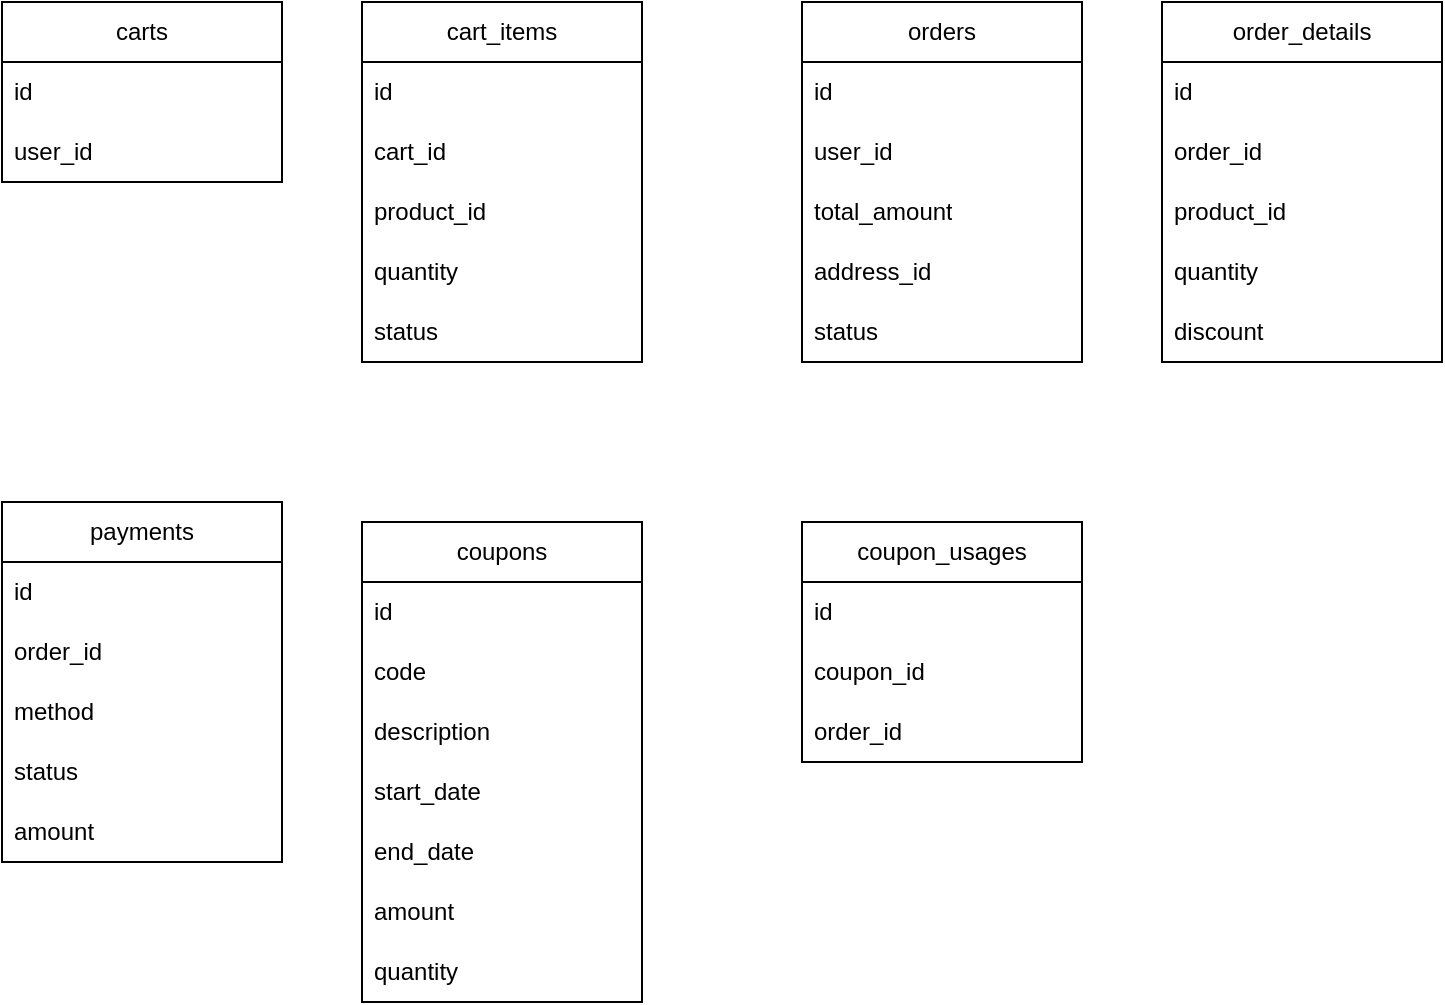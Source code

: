 <mxfile version="22.0.8" type="device">
  <diagram id="TzDt2hVh06JxXJtPaNqA" name="Trang-1">
    <mxGraphModel dx="1434" dy="758" grid="1" gridSize="10" guides="1" tooltips="1" connect="1" arrows="1" fold="1" page="1" pageScale="1" pageWidth="827" pageHeight="1169" math="0" shadow="0">
      <root>
        <mxCell id="0" />
        <mxCell id="1" parent="0" />
        <mxCell id="CuYPax8q773LKsDjxLBG-1" value="carts" style="swimlane;fontStyle=0;childLayout=stackLayout;horizontal=1;startSize=30;horizontalStack=0;resizeParent=1;resizeParentMax=0;resizeLast=0;collapsible=1;marginBottom=0;whiteSpace=wrap;html=1;" vertex="1" parent="1">
          <mxGeometry x="90" y="170" width="140" height="90" as="geometry" />
        </mxCell>
        <mxCell id="CuYPax8q773LKsDjxLBG-2" value="id" style="text;strokeColor=none;fillColor=none;align=left;verticalAlign=middle;spacingLeft=4;spacingRight=4;overflow=hidden;points=[[0,0.5],[1,0.5]];portConstraint=eastwest;rotatable=0;whiteSpace=wrap;html=1;" vertex="1" parent="CuYPax8q773LKsDjxLBG-1">
          <mxGeometry y="30" width="140" height="30" as="geometry" />
        </mxCell>
        <mxCell id="CuYPax8q773LKsDjxLBG-3" value="user_id&lt;span style=&quot;white-space: pre;&quot;&gt;&#x9;&lt;/span&gt;" style="text;strokeColor=none;fillColor=none;align=left;verticalAlign=middle;spacingLeft=4;spacingRight=4;overflow=hidden;points=[[0,0.5],[1,0.5]];portConstraint=eastwest;rotatable=0;whiteSpace=wrap;html=1;" vertex="1" parent="CuYPax8q773LKsDjxLBG-1">
          <mxGeometry y="60" width="140" height="30" as="geometry" />
        </mxCell>
        <mxCell id="CuYPax8q773LKsDjxLBG-5" value="cart_items" style="swimlane;fontStyle=0;childLayout=stackLayout;horizontal=1;startSize=30;horizontalStack=0;resizeParent=1;resizeParentMax=0;resizeLast=0;collapsible=1;marginBottom=0;whiteSpace=wrap;html=1;" vertex="1" parent="1">
          <mxGeometry x="270" y="170" width="140" height="180" as="geometry" />
        </mxCell>
        <mxCell id="CuYPax8q773LKsDjxLBG-6" value="id" style="text;strokeColor=none;fillColor=none;align=left;verticalAlign=middle;spacingLeft=4;spacingRight=4;overflow=hidden;points=[[0,0.5],[1,0.5]];portConstraint=eastwest;rotatable=0;whiteSpace=wrap;html=1;" vertex="1" parent="CuYPax8q773LKsDjxLBG-5">
          <mxGeometry y="30" width="140" height="30" as="geometry" />
        </mxCell>
        <mxCell id="CuYPax8q773LKsDjxLBG-7" value="cart_id" style="text;strokeColor=none;fillColor=none;align=left;verticalAlign=middle;spacingLeft=4;spacingRight=4;overflow=hidden;points=[[0,0.5],[1,0.5]];portConstraint=eastwest;rotatable=0;whiteSpace=wrap;html=1;" vertex="1" parent="CuYPax8q773LKsDjxLBG-5">
          <mxGeometry y="60" width="140" height="30" as="geometry" />
        </mxCell>
        <mxCell id="CuYPax8q773LKsDjxLBG-8" value="product_id" style="text;strokeColor=none;fillColor=none;align=left;verticalAlign=middle;spacingLeft=4;spacingRight=4;overflow=hidden;points=[[0,0.5],[1,0.5]];portConstraint=eastwest;rotatable=0;whiteSpace=wrap;html=1;" vertex="1" parent="CuYPax8q773LKsDjxLBG-5">
          <mxGeometry y="90" width="140" height="30" as="geometry" />
        </mxCell>
        <mxCell id="CuYPax8q773LKsDjxLBG-9" value="quantity" style="text;strokeColor=none;fillColor=none;align=left;verticalAlign=middle;spacingLeft=4;spacingRight=4;overflow=hidden;points=[[0,0.5],[1,0.5]];portConstraint=eastwest;rotatable=0;whiteSpace=wrap;html=1;" vertex="1" parent="CuYPax8q773LKsDjxLBG-5">
          <mxGeometry y="120" width="140" height="30" as="geometry" />
        </mxCell>
        <mxCell id="CuYPax8q773LKsDjxLBG-10" value="status" style="text;strokeColor=none;fillColor=none;align=left;verticalAlign=middle;spacingLeft=4;spacingRight=4;overflow=hidden;points=[[0,0.5],[1,0.5]];portConstraint=eastwest;rotatable=0;whiteSpace=wrap;html=1;" vertex="1" parent="CuYPax8q773LKsDjxLBG-5">
          <mxGeometry y="150" width="140" height="30" as="geometry" />
        </mxCell>
        <mxCell id="CuYPax8q773LKsDjxLBG-11" value="orders" style="swimlane;fontStyle=0;childLayout=stackLayout;horizontal=1;startSize=30;horizontalStack=0;resizeParent=1;resizeParentMax=0;resizeLast=0;collapsible=1;marginBottom=0;whiteSpace=wrap;html=1;" vertex="1" parent="1">
          <mxGeometry x="490" y="170" width="140" height="180" as="geometry" />
        </mxCell>
        <mxCell id="CuYPax8q773LKsDjxLBG-12" value="id&lt;span style=&quot;white-space: pre;&quot;&gt;&#x9;&lt;/span&gt;" style="text;strokeColor=none;fillColor=none;align=left;verticalAlign=middle;spacingLeft=4;spacingRight=4;overflow=hidden;points=[[0,0.5],[1,0.5]];portConstraint=eastwest;rotatable=0;whiteSpace=wrap;html=1;" vertex="1" parent="CuYPax8q773LKsDjxLBG-11">
          <mxGeometry y="30" width="140" height="30" as="geometry" />
        </mxCell>
        <mxCell id="CuYPax8q773LKsDjxLBG-13" value="user_id" style="text;strokeColor=none;fillColor=none;align=left;verticalAlign=middle;spacingLeft=4;spacingRight=4;overflow=hidden;points=[[0,0.5],[1,0.5]];portConstraint=eastwest;rotatable=0;whiteSpace=wrap;html=1;" vertex="1" parent="CuYPax8q773LKsDjxLBG-11">
          <mxGeometry y="60" width="140" height="30" as="geometry" />
        </mxCell>
        <mxCell id="CuYPax8q773LKsDjxLBG-14" value="total_amount" style="text;strokeColor=none;fillColor=none;align=left;verticalAlign=middle;spacingLeft=4;spacingRight=4;overflow=hidden;points=[[0,0.5],[1,0.5]];portConstraint=eastwest;rotatable=0;whiteSpace=wrap;html=1;" vertex="1" parent="CuYPax8q773LKsDjxLBG-11">
          <mxGeometry y="90" width="140" height="30" as="geometry" />
        </mxCell>
        <mxCell id="CuYPax8q773LKsDjxLBG-15" value="address_id" style="text;strokeColor=none;fillColor=none;align=left;verticalAlign=middle;spacingLeft=4;spacingRight=4;overflow=hidden;points=[[0,0.5],[1,0.5]];portConstraint=eastwest;rotatable=0;whiteSpace=wrap;html=1;" vertex="1" parent="CuYPax8q773LKsDjxLBG-11">
          <mxGeometry y="120" width="140" height="30" as="geometry" />
        </mxCell>
        <mxCell id="CuYPax8q773LKsDjxLBG-16" value="status" style="text;strokeColor=none;fillColor=none;align=left;verticalAlign=middle;spacingLeft=4;spacingRight=4;overflow=hidden;points=[[0,0.5],[1,0.5]];portConstraint=eastwest;rotatable=0;whiteSpace=wrap;html=1;" vertex="1" parent="CuYPax8q773LKsDjxLBG-11">
          <mxGeometry y="150" width="140" height="30" as="geometry" />
        </mxCell>
        <mxCell id="CuYPax8q773LKsDjxLBG-17" value="order_details" style="swimlane;fontStyle=0;childLayout=stackLayout;horizontal=1;startSize=30;horizontalStack=0;resizeParent=1;resizeParentMax=0;resizeLast=0;collapsible=1;marginBottom=0;whiteSpace=wrap;html=1;" vertex="1" parent="1">
          <mxGeometry x="670" y="170" width="140" height="180" as="geometry" />
        </mxCell>
        <mxCell id="CuYPax8q773LKsDjxLBG-18" value="id" style="text;strokeColor=none;fillColor=none;align=left;verticalAlign=middle;spacingLeft=4;spacingRight=4;overflow=hidden;points=[[0,0.5],[1,0.5]];portConstraint=eastwest;rotatable=0;whiteSpace=wrap;html=1;" vertex="1" parent="CuYPax8q773LKsDjxLBG-17">
          <mxGeometry y="30" width="140" height="30" as="geometry" />
        </mxCell>
        <mxCell id="CuYPax8q773LKsDjxLBG-19" value="order_id" style="text;strokeColor=none;fillColor=none;align=left;verticalAlign=middle;spacingLeft=4;spacingRight=4;overflow=hidden;points=[[0,0.5],[1,0.5]];portConstraint=eastwest;rotatable=0;whiteSpace=wrap;html=1;" vertex="1" parent="CuYPax8q773LKsDjxLBG-17">
          <mxGeometry y="60" width="140" height="30" as="geometry" />
        </mxCell>
        <mxCell id="CuYPax8q773LKsDjxLBG-20" value="product_id" style="text;strokeColor=none;fillColor=none;align=left;verticalAlign=middle;spacingLeft=4;spacingRight=4;overflow=hidden;points=[[0,0.5],[1,0.5]];portConstraint=eastwest;rotatable=0;whiteSpace=wrap;html=1;" vertex="1" parent="CuYPax8q773LKsDjxLBG-17">
          <mxGeometry y="90" width="140" height="30" as="geometry" />
        </mxCell>
        <mxCell id="CuYPax8q773LKsDjxLBG-21" value="quantity" style="text;strokeColor=none;fillColor=none;align=left;verticalAlign=middle;spacingLeft=4;spacingRight=4;overflow=hidden;points=[[0,0.5],[1,0.5]];portConstraint=eastwest;rotatable=0;whiteSpace=wrap;html=1;" vertex="1" parent="CuYPax8q773LKsDjxLBG-17">
          <mxGeometry y="120" width="140" height="30" as="geometry" />
        </mxCell>
        <mxCell id="CuYPax8q773LKsDjxLBG-22" value="discount" style="text;strokeColor=none;fillColor=none;align=left;verticalAlign=middle;spacingLeft=4;spacingRight=4;overflow=hidden;points=[[0,0.5],[1,0.5]];portConstraint=eastwest;rotatable=0;whiteSpace=wrap;html=1;" vertex="1" parent="CuYPax8q773LKsDjxLBG-17">
          <mxGeometry y="150" width="140" height="30" as="geometry" />
        </mxCell>
        <mxCell id="CuYPax8q773LKsDjxLBG-23" value="payments" style="swimlane;fontStyle=0;childLayout=stackLayout;horizontal=1;startSize=30;horizontalStack=0;resizeParent=1;resizeParentMax=0;resizeLast=0;collapsible=1;marginBottom=0;whiteSpace=wrap;html=1;" vertex="1" parent="1">
          <mxGeometry x="90" y="420" width="140" height="180" as="geometry" />
        </mxCell>
        <mxCell id="CuYPax8q773LKsDjxLBG-24" value="id" style="text;strokeColor=none;fillColor=none;align=left;verticalAlign=middle;spacingLeft=4;spacingRight=4;overflow=hidden;points=[[0,0.5],[1,0.5]];portConstraint=eastwest;rotatable=0;whiteSpace=wrap;html=1;" vertex="1" parent="CuYPax8q773LKsDjxLBG-23">
          <mxGeometry y="30" width="140" height="30" as="geometry" />
        </mxCell>
        <mxCell id="CuYPax8q773LKsDjxLBG-25" value="order_id" style="text;strokeColor=none;fillColor=none;align=left;verticalAlign=middle;spacingLeft=4;spacingRight=4;overflow=hidden;points=[[0,0.5],[1,0.5]];portConstraint=eastwest;rotatable=0;whiteSpace=wrap;html=1;" vertex="1" parent="CuYPax8q773LKsDjxLBG-23">
          <mxGeometry y="60" width="140" height="30" as="geometry" />
        </mxCell>
        <mxCell id="CuYPax8q773LKsDjxLBG-26" value="method" style="text;strokeColor=none;fillColor=none;align=left;verticalAlign=middle;spacingLeft=4;spacingRight=4;overflow=hidden;points=[[0,0.5],[1,0.5]];portConstraint=eastwest;rotatable=0;whiteSpace=wrap;html=1;" vertex="1" parent="CuYPax8q773LKsDjxLBG-23">
          <mxGeometry y="90" width="140" height="30" as="geometry" />
        </mxCell>
        <mxCell id="CuYPax8q773LKsDjxLBG-27" value="status" style="text;strokeColor=none;fillColor=none;align=left;verticalAlign=middle;spacingLeft=4;spacingRight=4;overflow=hidden;points=[[0,0.5],[1,0.5]];portConstraint=eastwest;rotatable=0;whiteSpace=wrap;html=1;" vertex="1" parent="CuYPax8q773LKsDjxLBG-23">
          <mxGeometry y="120" width="140" height="30" as="geometry" />
        </mxCell>
        <mxCell id="CuYPax8q773LKsDjxLBG-28" value="amount" style="text;strokeColor=none;fillColor=none;align=left;verticalAlign=middle;spacingLeft=4;spacingRight=4;overflow=hidden;points=[[0,0.5],[1,0.5]];portConstraint=eastwest;rotatable=0;whiteSpace=wrap;html=1;" vertex="1" parent="CuYPax8q773LKsDjxLBG-23">
          <mxGeometry y="150" width="140" height="30" as="geometry" />
        </mxCell>
        <mxCell id="CuYPax8q773LKsDjxLBG-29" value="coupons" style="swimlane;fontStyle=0;childLayout=stackLayout;horizontal=1;startSize=30;horizontalStack=0;resizeParent=1;resizeParentMax=0;resizeLast=0;collapsible=1;marginBottom=0;whiteSpace=wrap;html=1;" vertex="1" parent="1">
          <mxGeometry x="270" y="430" width="140" height="240" as="geometry" />
        </mxCell>
        <mxCell id="CuYPax8q773LKsDjxLBG-30" value="id" style="text;strokeColor=none;fillColor=none;align=left;verticalAlign=middle;spacingLeft=4;spacingRight=4;overflow=hidden;points=[[0,0.5],[1,0.5]];portConstraint=eastwest;rotatable=0;whiteSpace=wrap;html=1;" vertex="1" parent="CuYPax8q773LKsDjxLBG-29">
          <mxGeometry y="30" width="140" height="30" as="geometry" />
        </mxCell>
        <mxCell id="CuYPax8q773LKsDjxLBG-31" value="code" style="text;strokeColor=none;fillColor=none;align=left;verticalAlign=middle;spacingLeft=4;spacingRight=4;overflow=hidden;points=[[0,0.5],[1,0.5]];portConstraint=eastwest;rotatable=0;whiteSpace=wrap;html=1;" vertex="1" parent="CuYPax8q773LKsDjxLBG-29">
          <mxGeometry y="60" width="140" height="30" as="geometry" />
        </mxCell>
        <mxCell id="CuYPax8q773LKsDjxLBG-40" value="description" style="text;strokeColor=none;fillColor=none;align=left;verticalAlign=middle;spacingLeft=4;spacingRight=4;overflow=hidden;points=[[0,0.5],[1,0.5]];portConstraint=eastwest;rotatable=0;whiteSpace=wrap;html=1;" vertex="1" parent="CuYPax8q773LKsDjxLBG-29">
          <mxGeometry y="90" width="140" height="30" as="geometry" />
        </mxCell>
        <mxCell id="CuYPax8q773LKsDjxLBG-32" value="start_date" style="text;strokeColor=none;fillColor=none;align=left;verticalAlign=middle;spacingLeft=4;spacingRight=4;overflow=hidden;points=[[0,0.5],[1,0.5]];portConstraint=eastwest;rotatable=0;whiteSpace=wrap;html=1;" vertex="1" parent="CuYPax8q773LKsDjxLBG-29">
          <mxGeometry y="120" width="140" height="30" as="geometry" />
        </mxCell>
        <mxCell id="CuYPax8q773LKsDjxLBG-33" value="end_date" style="text;strokeColor=none;fillColor=none;align=left;verticalAlign=middle;spacingLeft=4;spacingRight=4;overflow=hidden;points=[[0,0.5],[1,0.5]];portConstraint=eastwest;rotatable=0;whiteSpace=wrap;html=1;" vertex="1" parent="CuYPax8q773LKsDjxLBG-29">
          <mxGeometry y="150" width="140" height="30" as="geometry" />
        </mxCell>
        <mxCell id="CuYPax8q773LKsDjxLBG-34" value="amount" style="text;strokeColor=none;fillColor=none;align=left;verticalAlign=middle;spacingLeft=4;spacingRight=4;overflow=hidden;points=[[0,0.5],[1,0.5]];portConstraint=eastwest;rotatable=0;whiteSpace=wrap;html=1;" vertex="1" parent="CuYPax8q773LKsDjxLBG-29">
          <mxGeometry y="180" width="140" height="30" as="geometry" />
        </mxCell>
        <mxCell id="CuYPax8q773LKsDjxLBG-35" value="quantity" style="text;strokeColor=none;fillColor=none;align=left;verticalAlign=middle;spacingLeft=4;spacingRight=4;overflow=hidden;points=[[0,0.5],[1,0.5]];portConstraint=eastwest;rotatable=0;whiteSpace=wrap;html=1;" vertex="1" parent="CuYPax8q773LKsDjxLBG-29">
          <mxGeometry y="210" width="140" height="30" as="geometry" />
        </mxCell>
        <mxCell id="CuYPax8q773LKsDjxLBG-36" value="coupon_usages" style="swimlane;fontStyle=0;childLayout=stackLayout;horizontal=1;startSize=30;horizontalStack=0;resizeParent=1;resizeParentMax=0;resizeLast=0;collapsible=1;marginBottom=0;whiteSpace=wrap;html=1;" vertex="1" parent="1">
          <mxGeometry x="490" y="430" width="140" height="120" as="geometry" />
        </mxCell>
        <mxCell id="CuYPax8q773LKsDjxLBG-37" value="id" style="text;strokeColor=none;fillColor=none;align=left;verticalAlign=middle;spacingLeft=4;spacingRight=4;overflow=hidden;points=[[0,0.5],[1,0.5]];portConstraint=eastwest;rotatable=0;whiteSpace=wrap;html=1;" vertex="1" parent="CuYPax8q773LKsDjxLBG-36">
          <mxGeometry y="30" width="140" height="30" as="geometry" />
        </mxCell>
        <mxCell id="CuYPax8q773LKsDjxLBG-38" value="coupon_id" style="text;strokeColor=none;fillColor=none;align=left;verticalAlign=middle;spacingLeft=4;spacingRight=4;overflow=hidden;points=[[0,0.5],[1,0.5]];portConstraint=eastwest;rotatable=0;whiteSpace=wrap;html=1;" vertex="1" parent="CuYPax8q773LKsDjxLBG-36">
          <mxGeometry y="60" width="140" height="30" as="geometry" />
        </mxCell>
        <mxCell id="CuYPax8q773LKsDjxLBG-39" value="order_id" style="text;strokeColor=none;fillColor=none;align=left;verticalAlign=middle;spacingLeft=4;spacingRight=4;overflow=hidden;points=[[0,0.5],[1,0.5]];portConstraint=eastwest;rotatable=0;whiteSpace=wrap;html=1;" vertex="1" parent="CuYPax8q773LKsDjxLBG-36">
          <mxGeometry y="90" width="140" height="30" as="geometry" />
        </mxCell>
      </root>
    </mxGraphModel>
  </diagram>
</mxfile>
